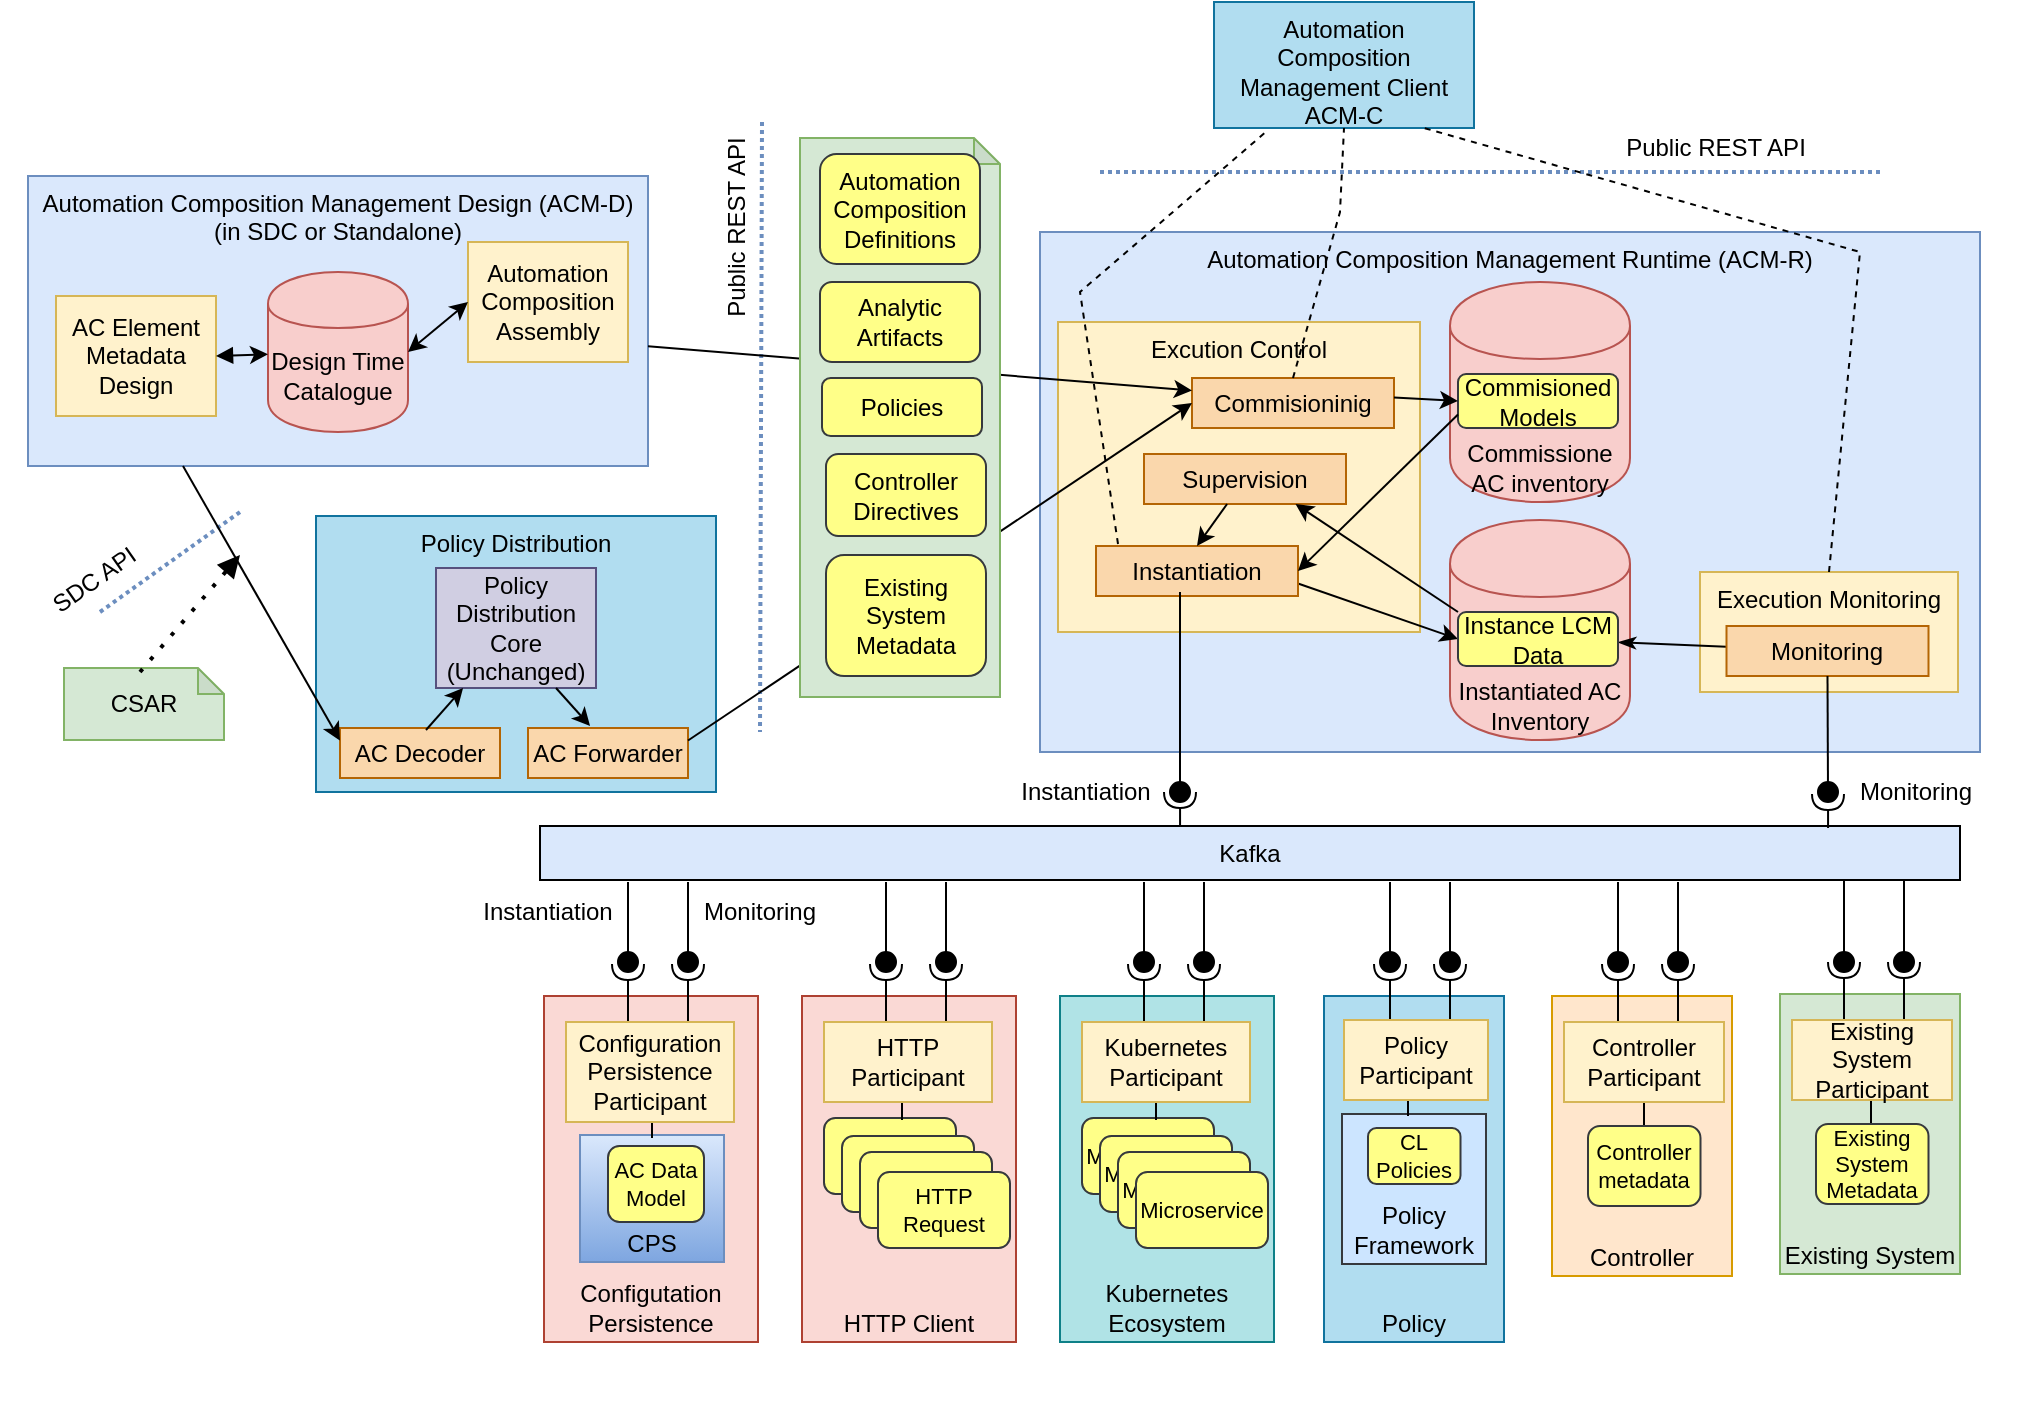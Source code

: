 <mxfile version="23.1.5" type="device">
  <diagram id="KfsiAd6VWCwOmLBcd4b7" name="Page-1">
    <mxGraphModel dx="1834" dy="1236" grid="1" gridSize="10" guides="1" tooltips="1" connect="1" arrows="1" fold="1" page="0" pageScale="1" pageWidth="850" pageHeight="1100" background="#ffffff" math="0" shadow="0">
      <root>
        <mxCell id="0" />
        <mxCell id="1" parent="0" />
        <mxCell id="y7BpoCNVdQsxZ7AoowJW-4" value="Automation Composition Management Design (ACM-D) (in SDC or Standalone)" style="rounded=0;whiteSpace=wrap;html=1;fillColor=#dae8fc;strokeColor=#6c8ebf;verticalAlign=top;" parent="1" vertex="1">
          <mxGeometry x="-86" y="-38" width="310" height="145" as="geometry" />
        </mxCell>
        <mxCell id="y7BpoCNVdQsxZ7AoowJW-5" value="&lt;div&gt;Design Time Catalogue&lt;/div&gt;" style="shape=cylinder;whiteSpace=wrap;html=1;boundedLbl=1;backgroundOutline=1;fillColor=#f8cecc;strokeColor=#b85450;" parent="1" vertex="1">
          <mxGeometry x="34" y="10" width="70" height="80" as="geometry" />
        </mxCell>
        <mxCell id="y7BpoCNVdQsxZ7AoowJW-6" value="Automation Composition Management Runtime (ACM-R)" style="rounded=0;whiteSpace=wrap;html=1;fillColor=#dae8fc;strokeColor=#6c8ebf;verticalAlign=top;" parent="1" vertex="1">
          <mxGeometry x="420" y="-10" width="470" height="260" as="geometry" />
        </mxCell>
        <mxCell id="y7BpoCNVdQsxZ7AoowJW-7" value="&lt;div&gt;Instantiated AC Inventory&lt;/div&gt;" style="shape=cylinder;whiteSpace=wrap;html=1;boundedLbl=1;backgroundOutline=1;fillColor=#f8cecc;strokeColor=#b85450;verticalAlign=bottom;" parent="1" vertex="1">
          <mxGeometry x="625" y="134" width="90" height="110" as="geometry" />
        </mxCell>
        <mxCell id="y7BpoCNVdQsxZ7AoowJW-8" value="AC Element Metadata Design" style="rounded=0;whiteSpace=wrap;html=1;fillColor=#fff2cc;strokeColor=#d6b656;" parent="1" vertex="1">
          <mxGeometry x="-72" y="22" width="80" height="60" as="geometry" />
        </mxCell>
        <mxCell id="y7BpoCNVdQsxZ7AoowJW-9" value="" style="endArrow=classic;html=1;exitX=1;exitY=0.5;exitDx=0;exitDy=0;strokeColor=#000000;fontColor=#000000;startArrow=block;startFill=1;" parent="1" source="y7BpoCNVdQsxZ7AoowJW-8" target="y7BpoCNVdQsxZ7AoowJW-5" edge="1">
          <mxGeometry width="50" height="50" relative="1" as="geometry">
            <mxPoint x="34" y="83" as="sourcePoint" />
            <mxPoint x="14" y="38" as="targetPoint" />
          </mxGeometry>
        </mxCell>
        <mxCell id="y7BpoCNVdQsxZ7AoowJW-10" value="CSAR" style="shape=note;whiteSpace=wrap;html=1;backgroundOutline=1;darkOpacity=0.05;fillColor=#d5e8d4;strokeColor=#82b366;size=13;" parent="1" vertex="1">
          <mxGeometry x="-68" y="208" width="80" height="36" as="geometry" />
        </mxCell>
        <mxCell id="y7BpoCNVdQsxZ7AoowJW-12" value="&lt;div&gt;Automation Composition&lt;/div&gt;&lt;div&gt;Assembly&lt;br&gt;&lt;/div&gt;" style="rounded=0;whiteSpace=wrap;html=1;fillColor=#fff2cc;strokeColor=#d6b656;" parent="1" vertex="1">
          <mxGeometry x="134" y="-5" width="80" height="60" as="geometry" />
        </mxCell>
        <mxCell id="y7BpoCNVdQsxZ7AoowJW-13" value="" style="endArrow=classic;startArrow=classic;html=1;entryX=0;entryY=0.5;entryDx=0;entryDy=0;exitX=1;exitY=0.5;exitDx=0;exitDy=0;strokeColor=#000000;fontColor=#000000;" parent="1" source="y7BpoCNVdQsxZ7AoowJW-5" target="y7BpoCNVdQsxZ7AoowJW-12" edge="1">
          <mxGeometry width="50" height="50" relative="1" as="geometry">
            <mxPoint x="74" y="275" as="sourcePoint" />
            <mxPoint x="124" y="225" as="targetPoint" />
          </mxGeometry>
        </mxCell>
        <mxCell id="y7BpoCNVdQsxZ7AoowJW-15" value="&lt;div&gt;Excution Control&lt;br&gt;&lt;/div&gt;" style="rounded=0;whiteSpace=wrap;html=1;fillColor=#fff2cc;strokeColor=#d6b656;verticalAlign=top;" parent="1" vertex="1">
          <mxGeometry x="429" y="35" width="181" height="155" as="geometry" />
        </mxCell>
        <mxCell id="y7BpoCNVdQsxZ7AoowJW-17" value="" style="endArrow=none;startArrow=classic;html=1;entryX=1;entryY=0.75;entryDx=0;entryDy=0;exitX=0;exitY=0.5;exitDx=0;exitDy=0;strokeColor=#000000;fontColor=#000000;endFill=0;" parent="1" source="dakhYZofotkrnd6gKBrj-11" target="dakhYZofotkrnd6gKBrj-33" edge="1">
          <mxGeometry width="50" height="50" relative="1" as="geometry">
            <mxPoint x="180" y="330" as="sourcePoint" />
            <mxPoint x="230" y="280" as="targetPoint" />
          </mxGeometry>
        </mxCell>
        <mxCell id="y7BpoCNVdQsxZ7AoowJW-18" value="Kafka" style="rounded=0;whiteSpace=wrap;html=1;fillColor=#dae8fc;strokeColor=#000000;fontColor=#000000;" parent="1" vertex="1">
          <mxGeometry x="170" y="287" width="710" height="27" as="geometry" />
        </mxCell>
        <mxCell id="y7BpoCNVdQsxZ7AoowJW-19" value="&lt;div&gt;Execution Monitoring&lt;br&gt;&lt;/div&gt;" style="rounded=0;whiteSpace=wrap;html=1;fillColor=#fff2cc;strokeColor=#d6b656;labelPosition=center;verticalLabelPosition=middle;align=center;verticalAlign=top;" parent="1" vertex="1">
          <mxGeometry x="750" y="160" width="129" height="60" as="geometry" />
        </mxCell>
        <mxCell id="y7BpoCNVdQsxZ7AoowJW-20" value="" style="endArrow=classicThin;startArrow=none;html=1;strokeColor=#000000;fontColor=#000000;endFill=1;startFill=0;" parent="1" source="dakhYZofotkrnd6gKBrj-34" target="dakhYZofotkrnd6gKBrj-11" edge="1">
          <mxGeometry width="50" height="50" relative="1" as="geometry">
            <mxPoint x="550" y="90" as="sourcePoint" />
            <mxPoint x="520" y="75" as="targetPoint" />
          </mxGeometry>
        </mxCell>
        <mxCell id="y7BpoCNVdQsxZ7AoowJW-25" value="Existing System" style="rounded=0;whiteSpace=wrap;html=1;fillColor=#d5e8d4;strokeColor=#82b366;verticalAlign=bottom;" parent="1" vertex="1">
          <mxGeometry x="790" y="371" width="90" height="140" as="geometry" />
        </mxCell>
        <mxCell id="y7BpoCNVdQsxZ7AoowJW-97" value="Automation Composition Management Client ACM-C" style="rounded=0;whiteSpace=wrap;html=1;fillColor=#b1ddf0;strokeColor=#10739e;verticalAlign=top;" parent="1" vertex="1">
          <mxGeometry x="507" y="-125" width="130" height="63" as="geometry" />
        </mxCell>
        <mxCell id="dakhYZofotkrnd6gKBrj-2" value="" style="endArrow=none;dashed=1;html=1;dashPattern=1 1;strokeWidth=2;rounded=0;fillColor=#dae8fc;strokeColor=#6c8ebf;" edge="1" parent="1">
          <mxGeometry width="50" height="50" relative="1" as="geometry">
            <mxPoint x="-50" y="180" as="sourcePoint" />
            <mxPoint x="20" y="130" as="targetPoint" />
          </mxGeometry>
        </mxCell>
        <mxCell id="dakhYZofotkrnd6gKBrj-3" value="&lt;div&gt;SDC API&lt;/div&gt;" style="text;html=1;strokeColor=none;fillColor=none;align=center;verticalAlign=middle;whiteSpace=wrap;rounded=0;fontColor=#000000;rotation=325;" vertex="1" parent="1">
          <mxGeometry x="-103" y="154" width="100" height="19" as="geometry" />
        </mxCell>
        <mxCell id="dakhYZofotkrnd6gKBrj-4" value="" style="endArrow=none;dashed=1;html=1;dashPattern=1 1;strokeWidth=2;rounded=0;fillColor=#dae8fc;strokeColor=#6c8ebf;" edge="1" parent="1">
          <mxGeometry width="50" height="50" relative="1" as="geometry">
            <mxPoint x="281" y="-65" as="sourcePoint" />
            <mxPoint x="280" y="240" as="targetPoint" />
          </mxGeometry>
        </mxCell>
        <mxCell id="dakhYZofotkrnd6gKBrj-5" value="&lt;div&gt;Public REST API&lt;/div&gt;" style="text;html=1;strokeColor=none;fillColor=none;align=center;verticalAlign=middle;whiteSpace=wrap;rounded=0;fontColor=#000000;flipV=0;rotation=270;" vertex="1" parent="1">
          <mxGeometry x="218" y="-22.5" width="100" height="20" as="geometry" />
        </mxCell>
        <mxCell id="dakhYZofotkrnd6gKBrj-11" value="&lt;div&gt;Instance LCM Data&lt;br&gt;&lt;/div&gt;" style="rounded=1;whiteSpace=wrap;html=1;fillColor=#ffff88;strokeColor=#36393d;verticalAlign=middle;" vertex="1" parent="1">
          <mxGeometry x="629" y="180" width="80" height="27" as="geometry" />
        </mxCell>
        <mxCell id="dakhYZofotkrnd6gKBrj-24" value="" style="rounded=0;orthogonalLoop=1;jettySize=auto;html=1;endArrow=halfCircle;endFill=0;endSize=6;strokeWidth=1;sketch=0;exitX=0.75;exitY=0;exitDx=0;exitDy=0;" edge="1" parent="1">
          <mxGeometry relative="1" as="geometry">
            <mxPoint x="852" y="384" as="sourcePoint" />
            <mxPoint x="852" y="355" as="targetPoint" />
          </mxGeometry>
        </mxCell>
        <mxCell id="dakhYZofotkrnd6gKBrj-25" value="" style="rounded=0;orthogonalLoop=1;jettySize=auto;html=1;endArrow=oval;endFill=1;sketch=0;sourcePerimeterSpacing=0;targetPerimeterSpacing=0;endSize=10;exitX=0.968;exitY=1;exitDx=0;exitDy=0;exitPerimeter=0;" edge="1" parent="1">
          <mxGeometry relative="1" as="geometry">
            <mxPoint x="852" y="314" as="sourcePoint" />
            <mxPoint x="852" y="355" as="targetPoint" />
          </mxGeometry>
        </mxCell>
        <mxCell id="dakhYZofotkrnd6gKBrj-26" value="" style="ellipse;whiteSpace=wrap;html=1;align=center;aspect=fixed;fillColor=none;strokeColor=none;resizable=0;perimeter=centerPerimeter;rotatable=0;allowArrows=0;points=[];outlineConnect=1;" vertex="1" parent="1">
          <mxGeometry x="718" y="575" width="10" height="10" as="geometry" />
        </mxCell>
        <mxCell id="dakhYZofotkrnd6gKBrj-29" value="&lt;div&gt;Commissione AC inventory&lt;/div&gt;" style="shape=cylinder;whiteSpace=wrap;html=1;boundedLbl=1;backgroundOutline=1;fillColor=#f8cecc;strokeColor=#b85450;verticalAlign=bottom;" vertex="1" parent="1">
          <mxGeometry x="625" y="15" width="90" height="110" as="geometry" />
        </mxCell>
        <mxCell id="dakhYZofotkrnd6gKBrj-30" value="&lt;div&gt;Commisioned Models&lt;br&gt;&lt;/div&gt;" style="rounded=1;whiteSpace=wrap;html=1;fillColor=#ffff88;strokeColor=#36393d;verticalAlign=middle;" vertex="1" parent="1">
          <mxGeometry x="629" y="61" width="80" height="27" as="geometry" />
        </mxCell>
        <mxCell id="dakhYZofotkrnd6gKBrj-31" value="&lt;div&gt;Commisioninig&lt;br&gt;&lt;/div&gt;" style="rounded=0;whiteSpace=wrap;html=1;fillColor=#fad7ac;strokeColor=#b46504;verticalAlign=middle;" vertex="1" parent="1">
          <mxGeometry x="496" y="63" width="101" height="25" as="geometry" />
        </mxCell>
        <mxCell id="y7BpoCNVdQsxZ7AoowJW-53" value="" style="endArrow=classic;html=1;strokeColor=#000000;fontColor=#000000;entryX=0;entryY=0.25;entryDx=0;entryDy=0;" parent="1" source="y7BpoCNVdQsxZ7AoowJW-4" target="dakhYZofotkrnd6gKBrj-31" edge="1">
          <mxGeometry width="50" height="50" relative="1" as="geometry">
            <mxPoint x="230" y="60" as="sourcePoint" />
            <mxPoint x="430" y="65" as="targetPoint" />
          </mxGeometry>
        </mxCell>
        <mxCell id="dakhYZofotkrnd6gKBrj-32" value="&lt;div&gt;Supervision&lt;br&gt;&lt;/div&gt;" style="rounded=0;whiteSpace=wrap;html=1;fillColor=#fad7ac;strokeColor=#b46504;verticalAlign=middle;" vertex="1" parent="1">
          <mxGeometry x="472" y="101" width="101" height="25" as="geometry" />
        </mxCell>
        <mxCell id="dakhYZofotkrnd6gKBrj-33" value="&lt;div&gt;Instantiation&lt;br&gt;&lt;/div&gt;" style="rounded=0;whiteSpace=wrap;html=1;fillColor=#fad7ac;strokeColor=#b46504;verticalAlign=middle;" vertex="1" parent="1">
          <mxGeometry x="448" y="147" width="101" height="25" as="geometry" />
        </mxCell>
        <mxCell id="dakhYZofotkrnd6gKBrj-34" value="&lt;div&gt;Monitoring&lt;br&gt;&lt;/div&gt;" style="rounded=0;whiteSpace=wrap;html=1;fillColor=#fad7ac;strokeColor=#b46504;verticalAlign=middle;" vertex="1" parent="1">
          <mxGeometry x="763.25" y="187" width="101" height="25" as="geometry" />
        </mxCell>
        <mxCell id="dakhYZofotkrnd6gKBrj-36" value="" style="rounded=0;orthogonalLoop=1;jettySize=auto;html=1;endArrow=oval;endFill=1;sketch=0;sourcePerimeterSpacing=0;targetPerimeterSpacing=0;endSize=10;exitX=0.5;exitY=1;exitDx=0;exitDy=0;" edge="1" parent="1" source="dakhYZofotkrnd6gKBrj-34">
          <mxGeometry relative="1" as="geometry">
            <mxPoint x="814.1" y="287" as="sourcePoint" />
            <mxPoint x="814" y="270" as="targetPoint" />
          </mxGeometry>
        </mxCell>
        <mxCell id="dakhYZofotkrnd6gKBrj-37" value="" style="rounded=0;orthogonalLoop=1;jettySize=auto;html=1;endArrow=halfCircle;endFill=0;endSize=6;strokeWidth=1;sketch=0;exitX=0.397;exitY=0;exitDx=0;exitDy=0;exitPerimeter=0;" edge="1" parent="1">
          <mxGeometry relative="1" as="geometry">
            <mxPoint x="490.05" y="287" as="sourcePoint" />
            <mxPoint x="490" y="270" as="targetPoint" />
          </mxGeometry>
        </mxCell>
        <mxCell id="dakhYZofotkrnd6gKBrj-38" value="" style="rounded=0;orthogonalLoop=1;jettySize=auto;html=1;endArrow=oval;endFill=1;sketch=0;sourcePerimeterSpacing=0;targetPerimeterSpacing=0;endSize=10;" edge="1" parent="1">
          <mxGeometry relative="1" as="geometry">
            <mxPoint x="490" y="170" as="sourcePoint" />
            <mxPoint x="490" y="270" as="targetPoint" />
          </mxGeometry>
        </mxCell>
        <mxCell id="dakhYZofotkrnd6gKBrj-39" value="" style="rounded=0;orthogonalLoop=1;jettySize=auto;html=1;endArrow=halfCircle;endFill=0;endSize=6;strokeWidth=1;sketch=0;exitX=0.397;exitY=0;exitDx=0;exitDy=0;exitPerimeter=0;" edge="1" parent="1">
          <mxGeometry relative="1" as="geometry">
            <mxPoint x="814.05" y="288" as="sourcePoint" />
            <mxPoint x="814" y="271" as="targetPoint" />
          </mxGeometry>
        </mxCell>
        <mxCell id="dakhYZofotkrnd6gKBrj-40" value="" style="rounded=0;orthogonalLoop=1;jettySize=auto;html=1;endArrow=halfCircle;endFill=0;endSize=6;strokeWidth=1;sketch=0;exitX=0.75;exitY=0;exitDx=0;exitDy=0;" edge="1" parent="1">
          <mxGeometry relative="1" as="geometry">
            <mxPoint x="822" y="384" as="sourcePoint" />
            <mxPoint x="822" y="355" as="targetPoint" />
          </mxGeometry>
        </mxCell>
        <mxCell id="dakhYZofotkrnd6gKBrj-41" value="" style="rounded=0;orthogonalLoop=1;jettySize=auto;html=1;endArrow=oval;endFill=1;sketch=0;sourcePerimeterSpacing=0;targetPerimeterSpacing=0;endSize=10;exitX=0.968;exitY=1;exitDx=0;exitDy=0;exitPerimeter=0;" edge="1" parent="1">
          <mxGeometry relative="1" as="geometry">
            <mxPoint x="822" y="314" as="sourcePoint" />
            <mxPoint x="822" y="355" as="targetPoint" />
          </mxGeometry>
        </mxCell>
        <mxCell id="dakhYZofotkrnd6gKBrj-42" value="Policy Distribution" style="rounded=0;whiteSpace=wrap;html=1;fillColor=#b1ddf0;strokeColor=#10739e;verticalAlign=top;" vertex="1" parent="1">
          <mxGeometry x="58" y="132" width="200" height="138" as="geometry" />
        </mxCell>
        <mxCell id="dakhYZofotkrnd6gKBrj-43" value="" style="endArrow=none;startArrow=classic;html=1;entryX=0;entryY=0;entryDx=0;entryDy=0;exitX=0.75;exitY=1;exitDx=0;exitDy=0;strokeColor=#000000;fontColor=#000000;endFill=0;" edge="1" parent="1" source="dakhYZofotkrnd6gKBrj-32" target="dakhYZofotkrnd6gKBrj-11">
          <mxGeometry width="50" height="50" relative="1" as="geometry">
            <mxPoint x="635" y="199" as="sourcePoint" />
            <mxPoint x="555" y="173" as="targetPoint" />
          </mxGeometry>
        </mxCell>
        <mxCell id="dakhYZofotkrnd6gKBrj-44" value="Policy Distribution Core (Unchanged)" style="rounded=0;whiteSpace=wrap;html=1;fillColor=#d0cee2;strokeColor=#56517e;" vertex="1" parent="1">
          <mxGeometry x="118" y="158" width="80" height="60" as="geometry" />
        </mxCell>
        <mxCell id="dakhYZofotkrnd6gKBrj-46" value="&lt;div&gt;AC Decoder&lt;br&gt;&lt;/div&gt;" style="rounded=0;whiteSpace=wrap;html=1;fillColor=#fad7ac;strokeColor=#b46504;verticalAlign=middle;" vertex="1" parent="1">
          <mxGeometry x="70" y="238" width="80" height="25" as="geometry" />
        </mxCell>
        <mxCell id="dakhYZofotkrnd6gKBrj-47" value="&lt;div&gt;AC Forwarder&lt;br&gt;&lt;/div&gt;" style="rounded=0;whiteSpace=wrap;html=1;fillColor=#fad7ac;strokeColor=#b46504;verticalAlign=middle;" vertex="1" parent="1">
          <mxGeometry x="164" y="238" width="80" height="25" as="geometry" />
        </mxCell>
        <mxCell id="dakhYZofotkrnd6gKBrj-48" value="" style="endArrow=none;startArrow=classic;html=1;exitX=0;exitY=0.25;exitDx=0;exitDy=0;strokeColor=#000000;fontColor=#000000;endFill=0;entryX=0.25;entryY=1;entryDx=0;entryDy=0;" edge="1" parent="1" source="dakhYZofotkrnd6gKBrj-46" target="y7BpoCNVdQsxZ7AoowJW-4">
          <mxGeometry width="50" height="50" relative="1" as="geometry">
            <mxPoint x="-56" y="160" as="sourcePoint" />
            <mxPoint x="-140" y="129" as="targetPoint" />
          </mxGeometry>
        </mxCell>
        <mxCell id="dakhYZofotkrnd6gKBrj-52" value="" style="endArrow=block;dashed=1;html=1;dashPattern=1 3;strokeWidth=2;rounded=0;exitX=0.475;exitY=0.056;exitDx=0;exitDy=0;exitPerimeter=0;endFill=1;" edge="1" parent="1" source="y7BpoCNVdQsxZ7AoowJW-10">
          <mxGeometry width="50" height="50" relative="1" as="geometry">
            <mxPoint x="-30" y="201.5" as="sourcePoint" />
            <mxPoint x="20" y="151.5" as="targetPoint" />
          </mxGeometry>
        </mxCell>
        <mxCell id="dakhYZofotkrnd6gKBrj-53" value="" style="endArrow=none;startArrow=classic;html=1;strokeColor=#000000;fontColor=#000000;endFill=0;entryX=0.75;entryY=1;entryDx=0;entryDy=0;exitX=0.388;exitY=-0.04;exitDx=0;exitDy=0;exitPerimeter=0;" edge="1" parent="1" source="dakhYZofotkrnd6gKBrj-47" target="dakhYZofotkrnd6gKBrj-44">
          <mxGeometry width="50" height="50" relative="1" as="geometry">
            <mxPoint x="190" y="230" as="sourcePoint" />
            <mxPoint x="-190" y="232" as="targetPoint" />
          </mxGeometry>
        </mxCell>
        <mxCell id="dakhYZofotkrnd6gKBrj-54" value="" style="endArrow=none;startArrow=classic;html=1;strokeColor=#000000;fontColor=#000000;endFill=0;" edge="1" parent="1" source="dakhYZofotkrnd6gKBrj-44">
          <mxGeometry width="50" height="50" relative="1" as="geometry">
            <mxPoint x="143" y="209" as="sourcePoint" />
            <mxPoint x="113" y="239" as="targetPoint" />
          </mxGeometry>
        </mxCell>
        <mxCell id="dakhYZofotkrnd6gKBrj-55" value="" style="endArrow=classic;html=1;strokeColor=#000000;fontColor=#000000;exitX=1;exitY=0.25;exitDx=0;exitDy=0;entryX=0;entryY=0.5;entryDx=0;entryDy=0;" edge="1" parent="1" source="dakhYZofotkrnd6gKBrj-47" target="dakhYZofotkrnd6gKBrj-31">
          <mxGeometry width="50" height="50" relative="1" as="geometry">
            <mxPoint x="234" y="57" as="sourcePoint" />
            <mxPoint x="490" y="70" as="targetPoint" />
          </mxGeometry>
        </mxCell>
        <mxCell id="y7BpoCNVdQsxZ7AoowJW-28" value="" style="shape=note;whiteSpace=wrap;html=1;backgroundOutline=1;darkOpacity=0.05;fillColor=#d5e8d4;strokeColor=#82b366;size=13;verticalAlign=top;horizontal=1;spacing=-1;" parent="1" vertex="1">
          <mxGeometry x="300" y="-57" width="100" height="279.5" as="geometry" />
        </mxCell>
        <mxCell id="dakhYZofotkrnd6gKBrj-6" value="&lt;div&gt;Automation Composition Definitions&lt;br&gt;&lt;/div&gt;" style="rounded=1;whiteSpace=wrap;html=1;fillColor=#ffff88;strokeColor=#36393d;verticalAlign=middle;" vertex="1" parent="1">
          <mxGeometry x="310" y="-49" width="80" height="55" as="geometry" />
        </mxCell>
        <mxCell id="dakhYZofotkrnd6gKBrj-7" value="&lt;div&gt;Analytic Artifacts&lt;br&gt;&lt;/div&gt;" style="rounded=1;whiteSpace=wrap;html=1;fillColor=#ffff88;strokeColor=#36393d;verticalAlign=middle;" vertex="1" parent="1">
          <mxGeometry x="310" y="15" width="80" height="40" as="geometry" />
        </mxCell>
        <mxCell id="dakhYZofotkrnd6gKBrj-9" value="&lt;div&gt;Controller Directives&lt;br&gt;&lt;/div&gt;" style="rounded=1;whiteSpace=wrap;html=1;fillColor=#ffff88;strokeColor=#36393d;verticalAlign=middle;" vertex="1" parent="1">
          <mxGeometry x="313" y="101" width="80" height="41" as="geometry" />
        </mxCell>
        <mxCell id="dakhYZofotkrnd6gKBrj-10" value="&lt;div&gt;Existing System Metadata&lt;br&gt;&lt;/div&gt;" style="rounded=1;whiteSpace=wrap;html=1;fillColor=#ffff88;strokeColor=#36393d;verticalAlign=middle;" vertex="1" parent="1">
          <mxGeometry x="313" y="151.5" width="80" height="60.5" as="geometry" />
        </mxCell>
        <mxCell id="dakhYZofotkrnd6gKBrj-8" value="&lt;div&gt;Policies&lt;br&gt;&lt;/div&gt;" style="rounded=1;whiteSpace=wrap;html=1;fillColor=#ffff88;strokeColor=#36393d;verticalAlign=middle;" vertex="1" parent="1">
          <mxGeometry x="311" y="63" width="80" height="29" as="geometry" />
        </mxCell>
        <mxCell id="dakhYZofotkrnd6gKBrj-56" value="" style="endArrow=none;startArrow=classic;html=1;strokeColor=#000000;fontColor=#000000;endFill=0;exitX=0.5;exitY=0;exitDx=0;exitDy=0;" edge="1" parent="1" source="dakhYZofotkrnd6gKBrj-33" target="dakhYZofotkrnd6gKBrj-32">
          <mxGeometry width="50" height="50" relative="1" as="geometry">
            <mxPoint x="500" y="144" as="sourcePoint" />
            <mxPoint x="520" y="130" as="targetPoint" />
          </mxGeometry>
        </mxCell>
        <mxCell id="dakhYZofotkrnd6gKBrj-57" value="" style="endArrow=none;startArrow=classic;html=1;entryX=0;entryY=0.75;entryDx=0;entryDy=0;strokeColor=#000000;fontColor=#000000;endFill=0;exitX=1;exitY=0.5;exitDx=0;exitDy=0;" edge="1" parent="1" source="dakhYZofotkrnd6gKBrj-33" target="dakhYZofotkrnd6gKBrj-30">
          <mxGeometry width="50" height="50" relative="1" as="geometry">
            <mxPoint x="529" y="144" as="sourcePoint" />
            <mxPoint x="629" y="72" as="targetPoint" />
          </mxGeometry>
        </mxCell>
        <mxCell id="dakhYZofotkrnd6gKBrj-58" value="" style="endArrow=none;startArrow=classic;html=1;strokeColor=#000000;fontColor=#000000;endFill=0;exitX=0;exitY=0.5;exitDx=0;exitDy=0;" edge="1" parent="1" source="dakhYZofotkrnd6gKBrj-30">
          <mxGeometry width="50" height="50" relative="1" as="geometry">
            <mxPoint x="647" y="92.75" as="sourcePoint" />
            <mxPoint x="597" y="72.75" as="targetPoint" />
          </mxGeometry>
        </mxCell>
        <mxCell id="dakhYZofotkrnd6gKBrj-59" value="" style="endArrow=none;dashed=1;html=1;dashPattern=1 1;strokeWidth=2;rounded=0;fillColor=#dae8fc;strokeColor=#6c8ebf;" edge="1" parent="1">
          <mxGeometry width="50" height="50" relative="1" as="geometry">
            <mxPoint x="450" y="-40" as="sourcePoint" />
            <mxPoint x="840" y="-40" as="targetPoint" />
          </mxGeometry>
        </mxCell>
        <mxCell id="dakhYZofotkrnd6gKBrj-60" value="&lt;div&gt;Public REST API&lt;/div&gt;" style="text;html=1;strokeColor=none;fillColor=none;align=center;verticalAlign=middle;whiteSpace=wrap;rounded=0;fontColor=#000000;flipV=0;rotation=0;" vertex="1" parent="1">
          <mxGeometry x="708" y="-62" width="100" height="20" as="geometry" />
        </mxCell>
        <mxCell id="dakhYZofotkrnd6gKBrj-61" value="&lt;div&gt;Monitoring&lt;/div&gt;" style="text;html=1;strokeColor=none;fillColor=none;align=center;verticalAlign=middle;whiteSpace=wrap;rounded=0;fontColor=#000000;flipV=0;rotation=0;" vertex="1" parent="1">
          <mxGeometry x="808" y="260" width="100" height="20" as="geometry" />
        </mxCell>
        <mxCell id="dakhYZofotkrnd6gKBrj-62" value="&lt;div&gt;Instantiation&lt;/div&gt;" style="text;html=1;strokeColor=none;fillColor=none;align=center;verticalAlign=middle;whiteSpace=wrap;rounded=0;fontColor=#000000;flipV=0;rotation=0;" vertex="1" parent="1">
          <mxGeometry x="393" y="260" width="100" height="20" as="geometry" />
        </mxCell>
        <mxCell id="dakhYZofotkrnd6gKBrj-63" value="Controller" style="rounded=0;whiteSpace=wrap;html=1;fillColor=#ffe6cc;strokeColor=#d79b00;verticalAlign=bottom;" vertex="1" parent="1">
          <mxGeometry x="676" y="372" width="90" height="140" as="geometry" />
        </mxCell>
        <mxCell id="dakhYZofotkrnd6gKBrj-64" value="" style="rounded=0;orthogonalLoop=1;jettySize=auto;html=1;endArrow=halfCircle;endFill=0;endSize=6;strokeWidth=1;sketch=0;exitX=0.75;exitY=0;exitDx=0;exitDy=0;" edge="1" parent="1">
          <mxGeometry relative="1" as="geometry">
            <mxPoint x="739" y="385" as="sourcePoint" />
            <mxPoint x="739" y="356" as="targetPoint" />
          </mxGeometry>
        </mxCell>
        <mxCell id="dakhYZofotkrnd6gKBrj-67" value="" style="rounded=0;orthogonalLoop=1;jettySize=auto;html=1;endArrow=halfCircle;endFill=0;endSize=6;strokeWidth=1;sketch=0;exitX=0.75;exitY=0;exitDx=0;exitDy=0;" edge="1" parent="1">
          <mxGeometry relative="1" as="geometry">
            <mxPoint x="709" y="385" as="sourcePoint" />
            <mxPoint x="709" y="356" as="targetPoint" />
          </mxGeometry>
        </mxCell>
        <mxCell id="dakhYZofotkrnd6gKBrj-68" value="" style="rounded=0;orthogonalLoop=1;jettySize=auto;html=1;endArrow=oval;endFill=1;sketch=0;sourcePerimeterSpacing=0;targetPerimeterSpacing=0;endSize=10;exitX=0.968;exitY=1;exitDx=0;exitDy=0;exitPerimeter=0;" edge="1" parent="1">
          <mxGeometry relative="1" as="geometry">
            <mxPoint x="739" y="315" as="sourcePoint" />
            <mxPoint x="739" y="355" as="targetPoint" />
          </mxGeometry>
        </mxCell>
        <mxCell id="dakhYZofotkrnd6gKBrj-69" value="" style="rounded=0;orthogonalLoop=1;jettySize=auto;html=1;endArrow=oval;endFill=1;sketch=0;sourcePerimeterSpacing=0;targetPerimeterSpacing=0;endSize=10;exitX=0.968;exitY=1;exitDx=0;exitDy=0;exitPerimeter=0;" edge="1" parent="1">
          <mxGeometry relative="1" as="geometry">
            <mxPoint x="709" y="315" as="sourcePoint" />
            <mxPoint x="709" y="355" as="targetPoint" />
          </mxGeometry>
        </mxCell>
        <mxCell id="dakhYZofotkrnd6gKBrj-71" value="Policy" style="rounded=0;whiteSpace=wrap;html=1;fillColor=#b1ddf0;strokeColor=#10739e;verticalAlign=bottom;" vertex="1" parent="1">
          <mxGeometry x="562" y="372" width="90" height="173" as="geometry" />
        </mxCell>
        <mxCell id="dakhYZofotkrnd6gKBrj-72" value="" style="rounded=0;orthogonalLoop=1;jettySize=auto;html=1;endArrow=halfCircle;endFill=0;endSize=6;strokeWidth=1;sketch=0;exitX=0.75;exitY=0;exitDx=0;exitDy=0;" edge="1" parent="1">
          <mxGeometry relative="1" as="geometry">
            <mxPoint x="625" y="385" as="sourcePoint" />
            <mxPoint x="625" y="356" as="targetPoint" />
          </mxGeometry>
        </mxCell>
        <mxCell id="dakhYZofotkrnd6gKBrj-75" value="" style="rounded=0;orthogonalLoop=1;jettySize=auto;html=1;endArrow=halfCircle;endFill=0;endSize=6;strokeWidth=1;sketch=0;exitX=0.75;exitY=0;exitDx=0;exitDy=0;" edge="1" parent="1">
          <mxGeometry relative="1" as="geometry">
            <mxPoint x="595" y="385" as="sourcePoint" />
            <mxPoint x="595" y="356" as="targetPoint" />
          </mxGeometry>
        </mxCell>
        <mxCell id="dakhYZofotkrnd6gKBrj-76" value="" style="rounded=0;orthogonalLoop=1;jettySize=auto;html=1;endArrow=oval;endFill=1;sketch=0;sourcePerimeterSpacing=0;targetPerimeterSpacing=0;endSize=10;exitX=0.968;exitY=1;exitDx=0;exitDy=0;exitPerimeter=0;" edge="1" parent="1">
          <mxGeometry relative="1" as="geometry">
            <mxPoint x="625" y="315" as="sourcePoint" />
            <mxPoint x="625" y="355" as="targetPoint" />
          </mxGeometry>
        </mxCell>
        <mxCell id="dakhYZofotkrnd6gKBrj-77" value="" style="rounded=0;orthogonalLoop=1;jettySize=auto;html=1;endArrow=oval;endFill=1;sketch=0;sourcePerimeterSpacing=0;targetPerimeterSpacing=0;endSize=10;exitX=0.968;exitY=1;exitDx=0;exitDy=0;exitPerimeter=0;" edge="1" parent="1">
          <mxGeometry relative="1" as="geometry">
            <mxPoint x="595" y="315" as="sourcePoint" />
            <mxPoint x="595" y="355" as="targetPoint" />
          </mxGeometry>
        </mxCell>
        <mxCell id="dakhYZofotkrnd6gKBrj-78" value="Policy Framework" style="rounded=0;whiteSpace=wrap;html=1;fillColor=#cce5ff;strokeColor=#36393d;verticalAlign=bottom;" vertex="1" parent="1">
          <mxGeometry x="571" y="431" width="72" height="75" as="geometry" />
        </mxCell>
        <mxCell id="dakhYZofotkrnd6gKBrj-74" value="&lt;div style=&quot;font-size: 11px;&quot;&gt;CL Policies&lt;br style=&quot;font-size: 11px;&quot;&gt;&lt;/div&gt;" style="rounded=1;whiteSpace=wrap;html=1;fillColor=#ffff88;strokeColor=#36393d;verticalAlign=middle;fontSize=11;" vertex="1" parent="1">
          <mxGeometry x="584" y="438" width="46.25" height="28" as="geometry" />
        </mxCell>
        <mxCell id="dakhYZofotkrnd6gKBrj-79" value="Kubernetes Ecosystem" style="rounded=0;whiteSpace=wrap;html=1;fillColor=#b0e3e6;strokeColor=#0e8088;verticalAlign=bottom;" vertex="1" parent="1">
          <mxGeometry x="430" y="372" width="107" height="173" as="geometry" />
        </mxCell>
        <mxCell id="dakhYZofotkrnd6gKBrj-80" value="" style="rounded=0;orthogonalLoop=1;jettySize=auto;html=1;endArrow=halfCircle;endFill=0;endSize=6;strokeWidth=1;sketch=0;exitX=0.75;exitY=0;exitDx=0;exitDy=0;" edge="1" parent="1">
          <mxGeometry relative="1" as="geometry">
            <mxPoint x="502" y="385" as="sourcePoint" />
            <mxPoint x="502" y="356" as="targetPoint" />
          </mxGeometry>
        </mxCell>
        <mxCell id="dakhYZofotkrnd6gKBrj-82" value="" style="rounded=0;orthogonalLoop=1;jettySize=auto;html=1;endArrow=halfCircle;endFill=0;endSize=6;strokeWidth=1;sketch=0;exitX=0.75;exitY=0;exitDx=0;exitDy=0;" edge="1" parent="1">
          <mxGeometry relative="1" as="geometry">
            <mxPoint x="472" y="385" as="sourcePoint" />
            <mxPoint x="472" y="356" as="targetPoint" />
          </mxGeometry>
        </mxCell>
        <mxCell id="dakhYZofotkrnd6gKBrj-83" value="" style="rounded=0;orthogonalLoop=1;jettySize=auto;html=1;endArrow=oval;endFill=1;sketch=0;sourcePerimeterSpacing=0;targetPerimeterSpacing=0;endSize=10;exitX=0.968;exitY=1;exitDx=0;exitDy=0;exitPerimeter=0;" edge="1" parent="1">
          <mxGeometry relative="1" as="geometry">
            <mxPoint x="502" y="315" as="sourcePoint" />
            <mxPoint x="502" y="355" as="targetPoint" />
          </mxGeometry>
        </mxCell>
        <mxCell id="dakhYZofotkrnd6gKBrj-84" value="" style="rounded=0;orthogonalLoop=1;jettySize=auto;html=1;endArrow=oval;endFill=1;sketch=0;sourcePerimeterSpacing=0;targetPerimeterSpacing=0;endSize=10;exitX=0.968;exitY=1;exitDx=0;exitDy=0;exitPerimeter=0;" edge="1" parent="1">
          <mxGeometry relative="1" as="geometry">
            <mxPoint x="472" y="315" as="sourcePoint" />
            <mxPoint x="472" y="355" as="targetPoint" />
          </mxGeometry>
        </mxCell>
        <mxCell id="dakhYZofotkrnd6gKBrj-86" value="&lt;div style=&quot;font-size: 11px;&quot;&gt;Microservice&lt;br style=&quot;font-size: 11px;&quot;&gt;&lt;/div&gt;" style="rounded=1;whiteSpace=wrap;html=1;fillColor=#ffff88;strokeColor=#36393d;verticalAlign=middle;fontSize=11;" vertex="1" parent="1">
          <mxGeometry x="441" y="433" width="66" height="38" as="geometry" />
        </mxCell>
        <mxCell id="dakhYZofotkrnd6gKBrj-87" value="&lt;div style=&quot;font-size: 11px;&quot;&gt;Microservice&lt;br style=&quot;font-size: 11px;&quot;&gt;&lt;/div&gt;" style="rounded=1;whiteSpace=wrap;html=1;fillColor=#ffff88;strokeColor=#36393d;verticalAlign=middle;fontSize=11;" vertex="1" parent="1">
          <mxGeometry x="450" y="442" width="66" height="38" as="geometry" />
        </mxCell>
        <mxCell id="dakhYZofotkrnd6gKBrj-88" value="&lt;div style=&quot;font-size: 11px;&quot;&gt;Microservice&lt;br style=&quot;font-size: 11px;&quot;&gt;&lt;/div&gt;" style="rounded=1;whiteSpace=wrap;html=1;fillColor=#ffff88;strokeColor=#36393d;verticalAlign=middle;fontSize=11;" vertex="1" parent="1">
          <mxGeometry x="459" y="450" width="66" height="38" as="geometry" />
        </mxCell>
        <mxCell id="dakhYZofotkrnd6gKBrj-89" value="&lt;div style=&quot;font-size: 11px;&quot;&gt;Microservice&lt;br style=&quot;font-size: 11px;&quot;&gt;&lt;/div&gt;" style="rounded=1;whiteSpace=wrap;html=1;fillColor=#ffff88;strokeColor=#36393d;verticalAlign=middle;fontSize=11;" vertex="1" parent="1">
          <mxGeometry x="468" y="460" width="66" height="38" as="geometry" />
        </mxCell>
        <mxCell id="dakhYZofotkrnd6gKBrj-90" value="HTTP Client" style="rounded=0;whiteSpace=wrap;html=1;fillColor=#fad9d5;strokeColor=#ae4132;verticalAlign=bottom;" vertex="1" parent="1">
          <mxGeometry x="301" y="372" width="107" height="173" as="geometry" />
        </mxCell>
        <mxCell id="dakhYZofotkrnd6gKBrj-91" value="" style="rounded=0;orthogonalLoop=1;jettySize=auto;html=1;endArrow=halfCircle;endFill=0;endSize=6;strokeWidth=1;sketch=0;exitX=0.75;exitY=0;exitDx=0;exitDy=0;" edge="1" parent="1">
          <mxGeometry relative="1" as="geometry">
            <mxPoint x="373" y="385" as="sourcePoint" />
            <mxPoint x="373" y="356" as="targetPoint" />
          </mxGeometry>
        </mxCell>
        <mxCell id="dakhYZofotkrnd6gKBrj-93" value="" style="rounded=0;orthogonalLoop=1;jettySize=auto;html=1;endArrow=halfCircle;endFill=0;endSize=6;strokeWidth=1;sketch=0;exitX=0.75;exitY=0;exitDx=0;exitDy=0;" edge="1" parent="1">
          <mxGeometry relative="1" as="geometry">
            <mxPoint x="343" y="385" as="sourcePoint" />
            <mxPoint x="343" y="356" as="targetPoint" />
          </mxGeometry>
        </mxCell>
        <mxCell id="dakhYZofotkrnd6gKBrj-94" value="" style="rounded=0;orthogonalLoop=1;jettySize=auto;html=1;endArrow=oval;endFill=1;sketch=0;sourcePerimeterSpacing=0;targetPerimeterSpacing=0;endSize=10;exitX=0.968;exitY=1;exitDx=0;exitDy=0;exitPerimeter=0;" edge="1" parent="1">
          <mxGeometry relative="1" as="geometry">
            <mxPoint x="373" y="315" as="sourcePoint" />
            <mxPoint x="373" y="355" as="targetPoint" />
          </mxGeometry>
        </mxCell>
        <mxCell id="dakhYZofotkrnd6gKBrj-95" value="" style="rounded=0;orthogonalLoop=1;jettySize=auto;html=1;endArrow=oval;endFill=1;sketch=0;sourcePerimeterSpacing=0;targetPerimeterSpacing=0;endSize=10;exitX=0.968;exitY=1;exitDx=0;exitDy=0;exitPerimeter=0;" edge="1" parent="1">
          <mxGeometry relative="1" as="geometry">
            <mxPoint x="343" y="315" as="sourcePoint" />
            <mxPoint x="343" y="355" as="targetPoint" />
          </mxGeometry>
        </mxCell>
        <mxCell id="dakhYZofotkrnd6gKBrj-96" value="&lt;div style=&quot;font-size: 11px;&quot;&gt;&lt;br style=&quot;font-size: 11px;&quot;&gt;&lt;/div&gt;" style="rounded=1;whiteSpace=wrap;html=1;fillColor=#ffff88;strokeColor=#36393d;verticalAlign=middle;fontSize=11;" vertex="1" parent="1">
          <mxGeometry x="312" y="433" width="66" height="38" as="geometry" />
        </mxCell>
        <mxCell id="dakhYZofotkrnd6gKBrj-97" value="&lt;div style=&quot;font-size: 11px;&quot;&gt;&lt;br style=&quot;font-size: 11px;&quot;&gt;&lt;/div&gt;" style="rounded=1;whiteSpace=wrap;html=1;fillColor=#ffff88;strokeColor=#36393d;verticalAlign=middle;fontSize=11;" vertex="1" parent="1">
          <mxGeometry x="321" y="442" width="66" height="38" as="geometry" />
        </mxCell>
        <mxCell id="dakhYZofotkrnd6gKBrj-98" value="&lt;div style=&quot;font-size: 11px;&quot;&gt;&lt;br style=&quot;font-size: 11px;&quot;&gt;&lt;/div&gt;" style="rounded=1;whiteSpace=wrap;html=1;fillColor=#ffff88;strokeColor=#36393d;verticalAlign=middle;fontSize=11;" vertex="1" parent="1">
          <mxGeometry x="330" y="450" width="66" height="38" as="geometry" />
        </mxCell>
        <mxCell id="dakhYZofotkrnd6gKBrj-99" value="&lt;div style=&quot;font-size: 11px;&quot;&gt;HTTP Request&lt;/div&gt;" style="rounded=1;whiteSpace=wrap;html=1;fillColor=#ffff88;strokeColor=#36393d;verticalAlign=middle;fontSize=11;" vertex="1" parent="1">
          <mxGeometry x="339" y="460" width="66" height="38" as="geometry" />
        </mxCell>
        <mxCell id="dakhYZofotkrnd6gKBrj-100" value="Configutation Persistence" style="rounded=0;whiteSpace=wrap;html=1;fillColor=#fad9d5;strokeColor=#ae4132;verticalAlign=bottom;" vertex="1" parent="1">
          <mxGeometry x="172" y="372" width="107" height="173" as="geometry" />
        </mxCell>
        <mxCell id="dakhYZofotkrnd6gKBrj-101" value="" style="rounded=0;orthogonalLoop=1;jettySize=auto;html=1;endArrow=halfCircle;endFill=0;endSize=6;strokeWidth=1;sketch=0;exitX=0.75;exitY=0;exitDx=0;exitDy=0;" edge="1" parent="1">
          <mxGeometry relative="1" as="geometry">
            <mxPoint x="244" y="385" as="sourcePoint" />
            <mxPoint x="244" y="356" as="targetPoint" />
          </mxGeometry>
        </mxCell>
        <mxCell id="dakhYZofotkrnd6gKBrj-103" value="" style="rounded=0;orthogonalLoop=1;jettySize=auto;html=1;endArrow=halfCircle;endFill=0;endSize=6;strokeWidth=1;sketch=0;exitX=0.75;exitY=0;exitDx=0;exitDy=0;" edge="1" parent="1">
          <mxGeometry relative="1" as="geometry">
            <mxPoint x="214" y="385" as="sourcePoint" />
            <mxPoint x="214" y="356" as="targetPoint" />
          </mxGeometry>
        </mxCell>
        <mxCell id="dakhYZofotkrnd6gKBrj-104" value="" style="rounded=0;orthogonalLoop=1;jettySize=auto;html=1;endArrow=oval;endFill=1;sketch=0;sourcePerimeterSpacing=0;targetPerimeterSpacing=0;endSize=10;exitX=0.968;exitY=1;exitDx=0;exitDy=0;exitPerimeter=0;" edge="1" parent="1">
          <mxGeometry relative="1" as="geometry">
            <mxPoint x="244" y="315" as="sourcePoint" />
            <mxPoint x="244" y="355" as="targetPoint" />
          </mxGeometry>
        </mxCell>
        <mxCell id="dakhYZofotkrnd6gKBrj-105" value="" style="rounded=0;orthogonalLoop=1;jettySize=auto;html=1;endArrow=oval;endFill=1;sketch=0;sourcePerimeterSpacing=0;targetPerimeterSpacing=0;endSize=10;exitX=0.968;exitY=1;exitDx=0;exitDy=0;exitPerimeter=0;" edge="1" parent="1">
          <mxGeometry relative="1" as="geometry">
            <mxPoint x="214" y="315" as="sourcePoint" />
            <mxPoint x="214" y="355" as="targetPoint" />
          </mxGeometry>
        </mxCell>
        <mxCell id="dakhYZofotkrnd6gKBrj-110" value="CPS" style="rounded=0;whiteSpace=wrap;html=1;fillColor=#dae8fc;strokeColor=#6c8ebf;verticalAlign=bottom;gradientColor=#7ea6e0;" vertex="1" parent="1">
          <mxGeometry x="190" y="441.5" width="72" height="63.5" as="geometry" />
        </mxCell>
        <mxCell id="dakhYZofotkrnd6gKBrj-106" value="&lt;div style=&quot;font-size: 11px;&quot;&gt;AC Data Model&lt;/div&gt;" style="rounded=1;whiteSpace=wrap;html=1;fillColor=#ffff88;strokeColor=#36393d;verticalAlign=middle;fontSize=11;" vertex="1" parent="1">
          <mxGeometry x="204" y="447" width="48" height="38" as="geometry" />
        </mxCell>
        <mxCell id="dakhYZofotkrnd6gKBrj-111" value="&lt;div&gt;Instantiation&lt;/div&gt;" style="text;html=1;strokeColor=none;fillColor=none;align=center;verticalAlign=middle;whiteSpace=wrap;rounded=0;fontColor=#000000;flipV=0;rotation=0;" vertex="1" parent="1">
          <mxGeometry x="124" y="320" width="100" height="20" as="geometry" />
        </mxCell>
        <mxCell id="dakhYZofotkrnd6gKBrj-112" value="&lt;div&gt;Monitoring&lt;/div&gt;" style="text;html=1;strokeColor=none;fillColor=none;align=center;verticalAlign=middle;whiteSpace=wrap;rounded=0;fontColor=#000000;flipV=0;rotation=0;" vertex="1" parent="1">
          <mxGeometry x="230" y="320" width="100" height="20" as="geometry" />
        </mxCell>
        <mxCell id="dakhYZofotkrnd6gKBrj-113" value="" style="endArrow=none;dashed=1;html=1;rounded=0;strokeColor=#000000;fontColor=#5AA9E6;fillColor=#FFE45E;entryX=0.208;entryY=1.016;entryDx=0;entryDy=0;entryPerimeter=0;endSize=7;startSize=7;exitX=0.109;exitY=-0.04;exitDx=0;exitDy=0;exitPerimeter=0;" edge="1" parent="1" source="dakhYZofotkrnd6gKBrj-33" target="y7BpoCNVdQsxZ7AoowJW-97">
          <mxGeometry width="50" height="50" relative="1" as="geometry">
            <mxPoint x="460" y="140" as="sourcePoint" />
            <mxPoint x="360" y="-180" as="targetPoint" />
            <Array as="points">
              <mxPoint x="440" y="20" />
            </Array>
          </mxGeometry>
        </mxCell>
        <mxCell id="dakhYZofotkrnd6gKBrj-114" value="" style="endArrow=none;dashed=1;html=1;rounded=0;strokeColor=#000000;fontColor=#5AA9E6;fillColor=#FFE45E;entryX=0.208;entryY=1.016;entryDx=0;entryDy=0;entryPerimeter=0;endSize=7;startSize=7;exitX=0.5;exitY=0;exitDx=0;exitDy=0;" edge="1" parent="1" source="y7BpoCNVdQsxZ7AoowJW-19">
          <mxGeometry width="50" height="50" relative="1" as="geometry">
            <mxPoint x="537" y="145" as="sourcePoint" />
            <mxPoint x="612" y="-62" as="targetPoint" />
            <Array as="points">
              <mxPoint x="830" />
            </Array>
          </mxGeometry>
        </mxCell>
        <mxCell id="dakhYZofotkrnd6gKBrj-115" value="" style="endArrow=none;dashed=1;html=1;rounded=0;strokeColor=#000000;fontColor=#5AA9E6;fillColor=#FFE45E;entryX=0.5;entryY=1;entryDx=0;entryDy=0;endSize=7;startSize=7;exitX=0.5;exitY=0;exitDx=0;exitDy=0;" edge="1" parent="1" source="dakhYZofotkrnd6gKBrj-31" target="y7BpoCNVdQsxZ7AoowJW-97">
          <mxGeometry width="50" height="50" relative="1" as="geometry">
            <mxPoint x="825" y="170" as="sourcePoint" />
            <mxPoint x="622" y="-52" as="targetPoint" />
            <Array as="points">
              <mxPoint x="570" y="-20" />
            </Array>
          </mxGeometry>
        </mxCell>
        <mxCell id="dakhYZofotkrnd6gKBrj-118" value="" style="endArrow=none;html=1;rounded=0;" edge="1" parent="1">
          <mxGeometry width="50" height="50" relative="1" as="geometry">
            <mxPoint x="835.5" y="446" as="sourcePoint" />
            <mxPoint x="835.5" y="414" as="targetPoint" />
          </mxGeometry>
        </mxCell>
        <mxCell id="dakhYZofotkrnd6gKBrj-119" value="" style="endArrow=none;html=1;rounded=0;" edge="1" parent="1">
          <mxGeometry width="50" height="50" relative="1" as="geometry">
            <mxPoint x="722" y="448" as="sourcePoint" />
            <mxPoint x="722" y="414" as="targetPoint" />
          </mxGeometry>
        </mxCell>
        <mxCell id="dakhYZofotkrnd6gKBrj-27" value="&lt;div&gt;Existing System Participant&lt;br&gt;&lt;/div&gt;" style="rounded=0;whiteSpace=wrap;html=1;fillColor=#fff2cc;strokeColor=#d6b656;verticalAlign=middle;" vertex="1" parent="1">
          <mxGeometry x="796" y="384" width="80" height="40" as="geometry" />
        </mxCell>
        <mxCell id="dakhYZofotkrnd6gKBrj-28" value="&lt;div style=&quot;font-size: 11px;&quot;&gt;Existing System Metadata&lt;br style=&quot;font-size: 11px;&quot;&gt;&lt;/div&gt;" style="rounded=1;whiteSpace=wrap;html=1;fillColor=#ffff88;strokeColor=#36393d;verticalAlign=middle;fontSize=11;" vertex="1" parent="1">
          <mxGeometry x="808" y="436" width="56.25" height="40" as="geometry" />
        </mxCell>
        <mxCell id="dakhYZofotkrnd6gKBrj-66" value="&lt;div style=&quot;font-size: 11px;&quot;&gt;Controller metadata&lt;br style=&quot;font-size: 11px;&quot;&gt;&lt;/div&gt;" style="rounded=1;whiteSpace=wrap;html=1;fillColor=#ffff88;strokeColor=#36393d;verticalAlign=middle;fontSize=11;" vertex="1" parent="1">
          <mxGeometry x="694" y="437" width="56.25" height="40" as="geometry" />
        </mxCell>
        <mxCell id="dakhYZofotkrnd6gKBrj-65" value="&lt;div&gt;Controller Participant&lt;br&gt;&lt;/div&gt;" style="rounded=0;whiteSpace=wrap;html=1;fillColor=#fff2cc;strokeColor=#d6b656;verticalAlign=middle;" vertex="1" parent="1">
          <mxGeometry x="682" y="385" width="80" height="40" as="geometry" />
        </mxCell>
        <mxCell id="dakhYZofotkrnd6gKBrj-121" value="" style="endArrow=none;html=1;rounded=0;" edge="1" parent="1">
          <mxGeometry width="50" height="50" relative="1" as="geometry">
            <mxPoint x="478" y="434" as="sourcePoint" />
            <mxPoint x="478" y="409" as="targetPoint" />
          </mxGeometry>
        </mxCell>
        <mxCell id="dakhYZofotkrnd6gKBrj-122" value="" style="endArrow=none;html=1;rounded=0;" edge="1" parent="1">
          <mxGeometry width="50" height="50" relative="1" as="geometry">
            <mxPoint x="351" y="434" as="sourcePoint" />
            <mxPoint x="351" y="409" as="targetPoint" />
          </mxGeometry>
        </mxCell>
        <mxCell id="dakhYZofotkrnd6gKBrj-123" value="" style="endArrow=none;html=1;rounded=0;" edge="1" parent="1">
          <mxGeometry width="50" height="50" relative="1" as="geometry">
            <mxPoint x="226" y="443" as="sourcePoint" />
            <mxPoint x="226" y="418" as="targetPoint" />
          </mxGeometry>
        </mxCell>
        <mxCell id="dakhYZofotkrnd6gKBrj-125" value="" style="endArrow=none;html=1;rounded=0;" edge="1" parent="1">
          <mxGeometry width="50" height="50" relative="1" as="geometry">
            <mxPoint x="604" y="432" as="sourcePoint" />
            <mxPoint x="604" y="407" as="targetPoint" />
          </mxGeometry>
        </mxCell>
        <mxCell id="dakhYZofotkrnd6gKBrj-73" value="&lt;div&gt;Policy Participant&lt;br&gt;&lt;/div&gt;" style="rounded=0;whiteSpace=wrap;html=1;fillColor=#fff2cc;strokeColor=#d6b656;verticalAlign=middle;" vertex="1" parent="1">
          <mxGeometry x="572" y="384" width="72" height="40" as="geometry" />
        </mxCell>
        <mxCell id="dakhYZofotkrnd6gKBrj-81" value="&lt;div&gt;Kubernetes Participant&lt;br&gt;&lt;/div&gt;" style="rounded=0;whiteSpace=wrap;html=1;fillColor=#fff2cc;strokeColor=#d6b656;verticalAlign=middle;" vertex="1" parent="1">
          <mxGeometry x="441" y="385" width="84" height="40" as="geometry" />
        </mxCell>
        <mxCell id="dakhYZofotkrnd6gKBrj-92" value="&lt;div&gt;HTTP Participant&lt;br&gt;&lt;/div&gt;" style="rounded=0;whiteSpace=wrap;html=1;fillColor=#fff2cc;strokeColor=#d6b656;verticalAlign=middle;" vertex="1" parent="1">
          <mxGeometry x="312" y="385" width="84" height="40" as="geometry" />
        </mxCell>
        <mxCell id="dakhYZofotkrnd6gKBrj-102" value="&lt;div&gt;Configuration Persistence Participant&lt;br&gt;&lt;/div&gt;" style="rounded=0;whiteSpace=wrap;html=1;fillColor=#fff2cc;strokeColor=#d6b656;verticalAlign=middle;" vertex="1" parent="1">
          <mxGeometry x="183" y="385" width="84" height="50" as="geometry" />
        </mxCell>
      </root>
    </mxGraphModel>
  </diagram>
</mxfile>
